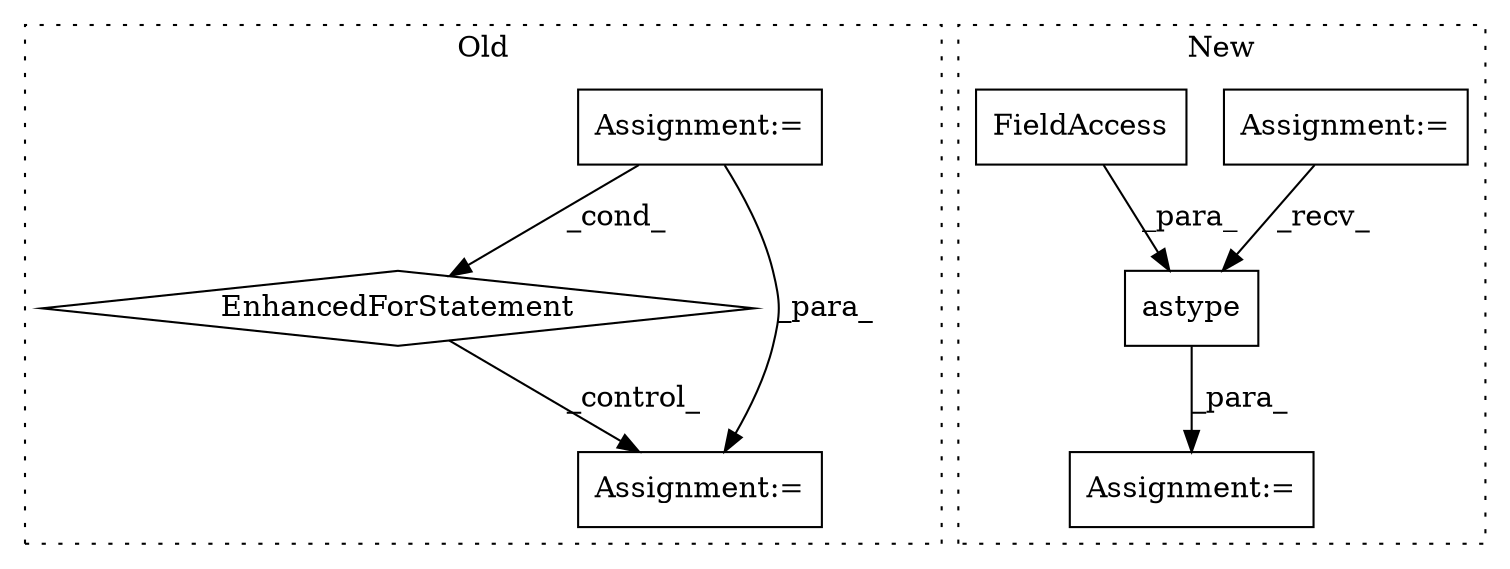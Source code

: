 digraph G {
subgraph cluster0 {
1 [label="EnhancedForStatement" a="70" s="1284,1370" l="63,2" shape="diamond"];
4 [label="Assignment:=" a="7" s="1261" l="1" shape="box"];
7 [label="Assignment:=" a="7" s="1383" l="1" shape="box"];
label = "Old";
style="dotted";
}
subgraph cluster1 {
2 [label="astype" a="32" s="1653,1671" l="7,1" shape="box"];
3 [label="Assignment:=" a="7" s="1743" l="1" shape="box"];
5 [label="Assignment:=" a="7" s="881" l="1" shape="box"];
6 [label="FieldAccess" a="22" s="1660" l="11" shape="box"];
label = "New";
style="dotted";
}
1 -> 7 [label="_control_"];
2 -> 3 [label="_para_"];
4 -> 7 [label="_para_"];
4 -> 1 [label="_cond_"];
5 -> 2 [label="_recv_"];
6 -> 2 [label="_para_"];
}